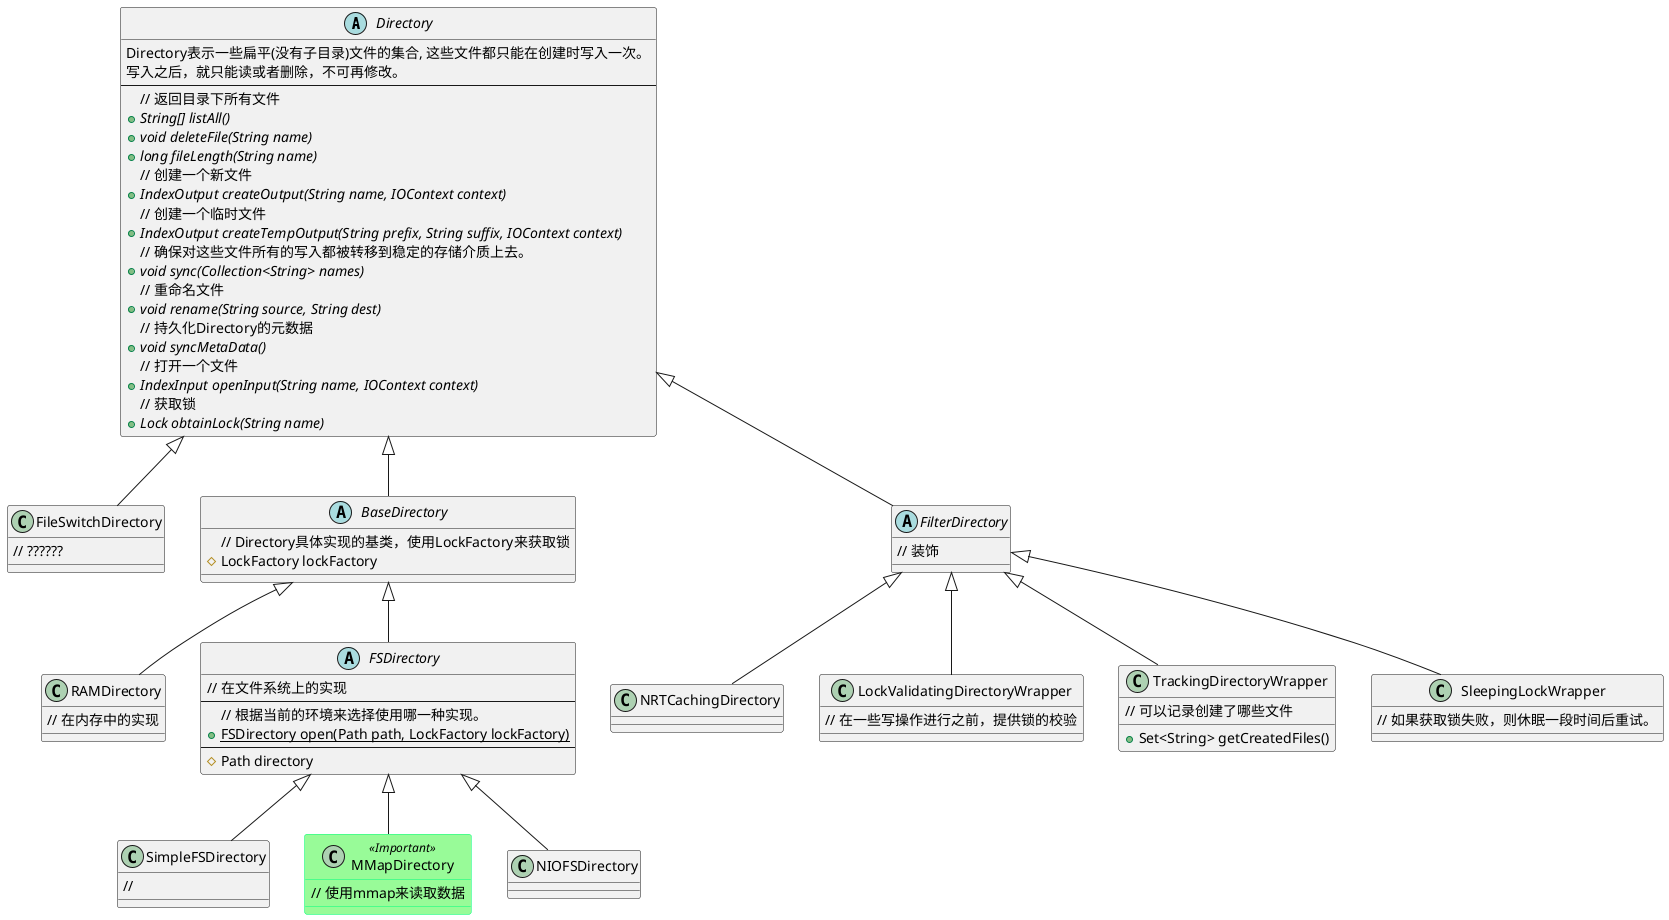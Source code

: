 @startuml

skinparam class{
    BackgroundColor<<Important>> PaleGreen
    BorderColor<<Important>> SpringGreen
}

abstract class Directory{
    Directory表示一些扁平(没有子目录)文件的集合, 这些文件都只能在创建时写入一次。
    写入之后，就只能读或者删除，不可再修改。
    ---
    // 返回目录下所有文件
    +{abstract} String[] listAll()
    +{abstract} void deleteFile(String name)
    +{abstract} long fileLength(String name)
    // 创建一个新文件
    +{abstract} IndexOutput createOutput(String name, IOContext context)
    // 创建一个临时文件
    +{abstract} IndexOutput createTempOutput(String prefix, String suffix, IOContext context)
    // 确保对这些文件所有的写入都被转移到稳定的存储介质上去。
    +{abstract} void sync(Collection<String> names)
    // 重命名文件
    +{abstract} void rename(String source, String dest)
    // 持久化Directory的元数据
    +{abstract} void syncMetaData()
    // 打开一个文件
    +{abstract} IndexInput openInput(String name, IOContext context)
    // 获取锁
    +{abstract} Lock obtainLock(String name)
}

class FileSwitchDirectory extends Directory {
    // ??????
}

abstract class BaseDirectory extends Directory{
    // Directory具体实现的基类，使用LockFactory来获取锁
    # LockFactory lockFactory
}

class RAMDirectory extends BaseDirectory{
    // 在内存中的实现
}

abstract class FSDirectory extends BaseDirectory{
    // 在文件系统上的实现
    ---
    // 根据当前的环境来选择使用哪一种实现。
    + {static}FSDirectory open(Path path, LockFactory lockFactory)
    ---
    #Path directory
}

class SimpleFSDirectory extends FSDirectory{
    //
}

class MMapDirectory<<Important>> extends FSDirectory{
    // 使用mmap来读取数据
}

class NIOFSDirectory extends FSDirectory{
}

abstract class FilterDirectory extends Directory{
    // 装饰
}

class NRTCachingDirectory extends FilterDirectory{

}

class LockValidatingDirectoryWrapper extends FilterDirectory{
    // 在一些写操作进行之前，提供锁的校验
}

class TrackingDirectoryWrapper extends FilterDirectory {
    // 可以记录创建了哪些文件
    +Set<String> getCreatedFiles()
}

class SleepingLockWrapper extends FilterDirectory{
    // 如果获取锁失败，则休眠一段时间后重试。
}

@enduml